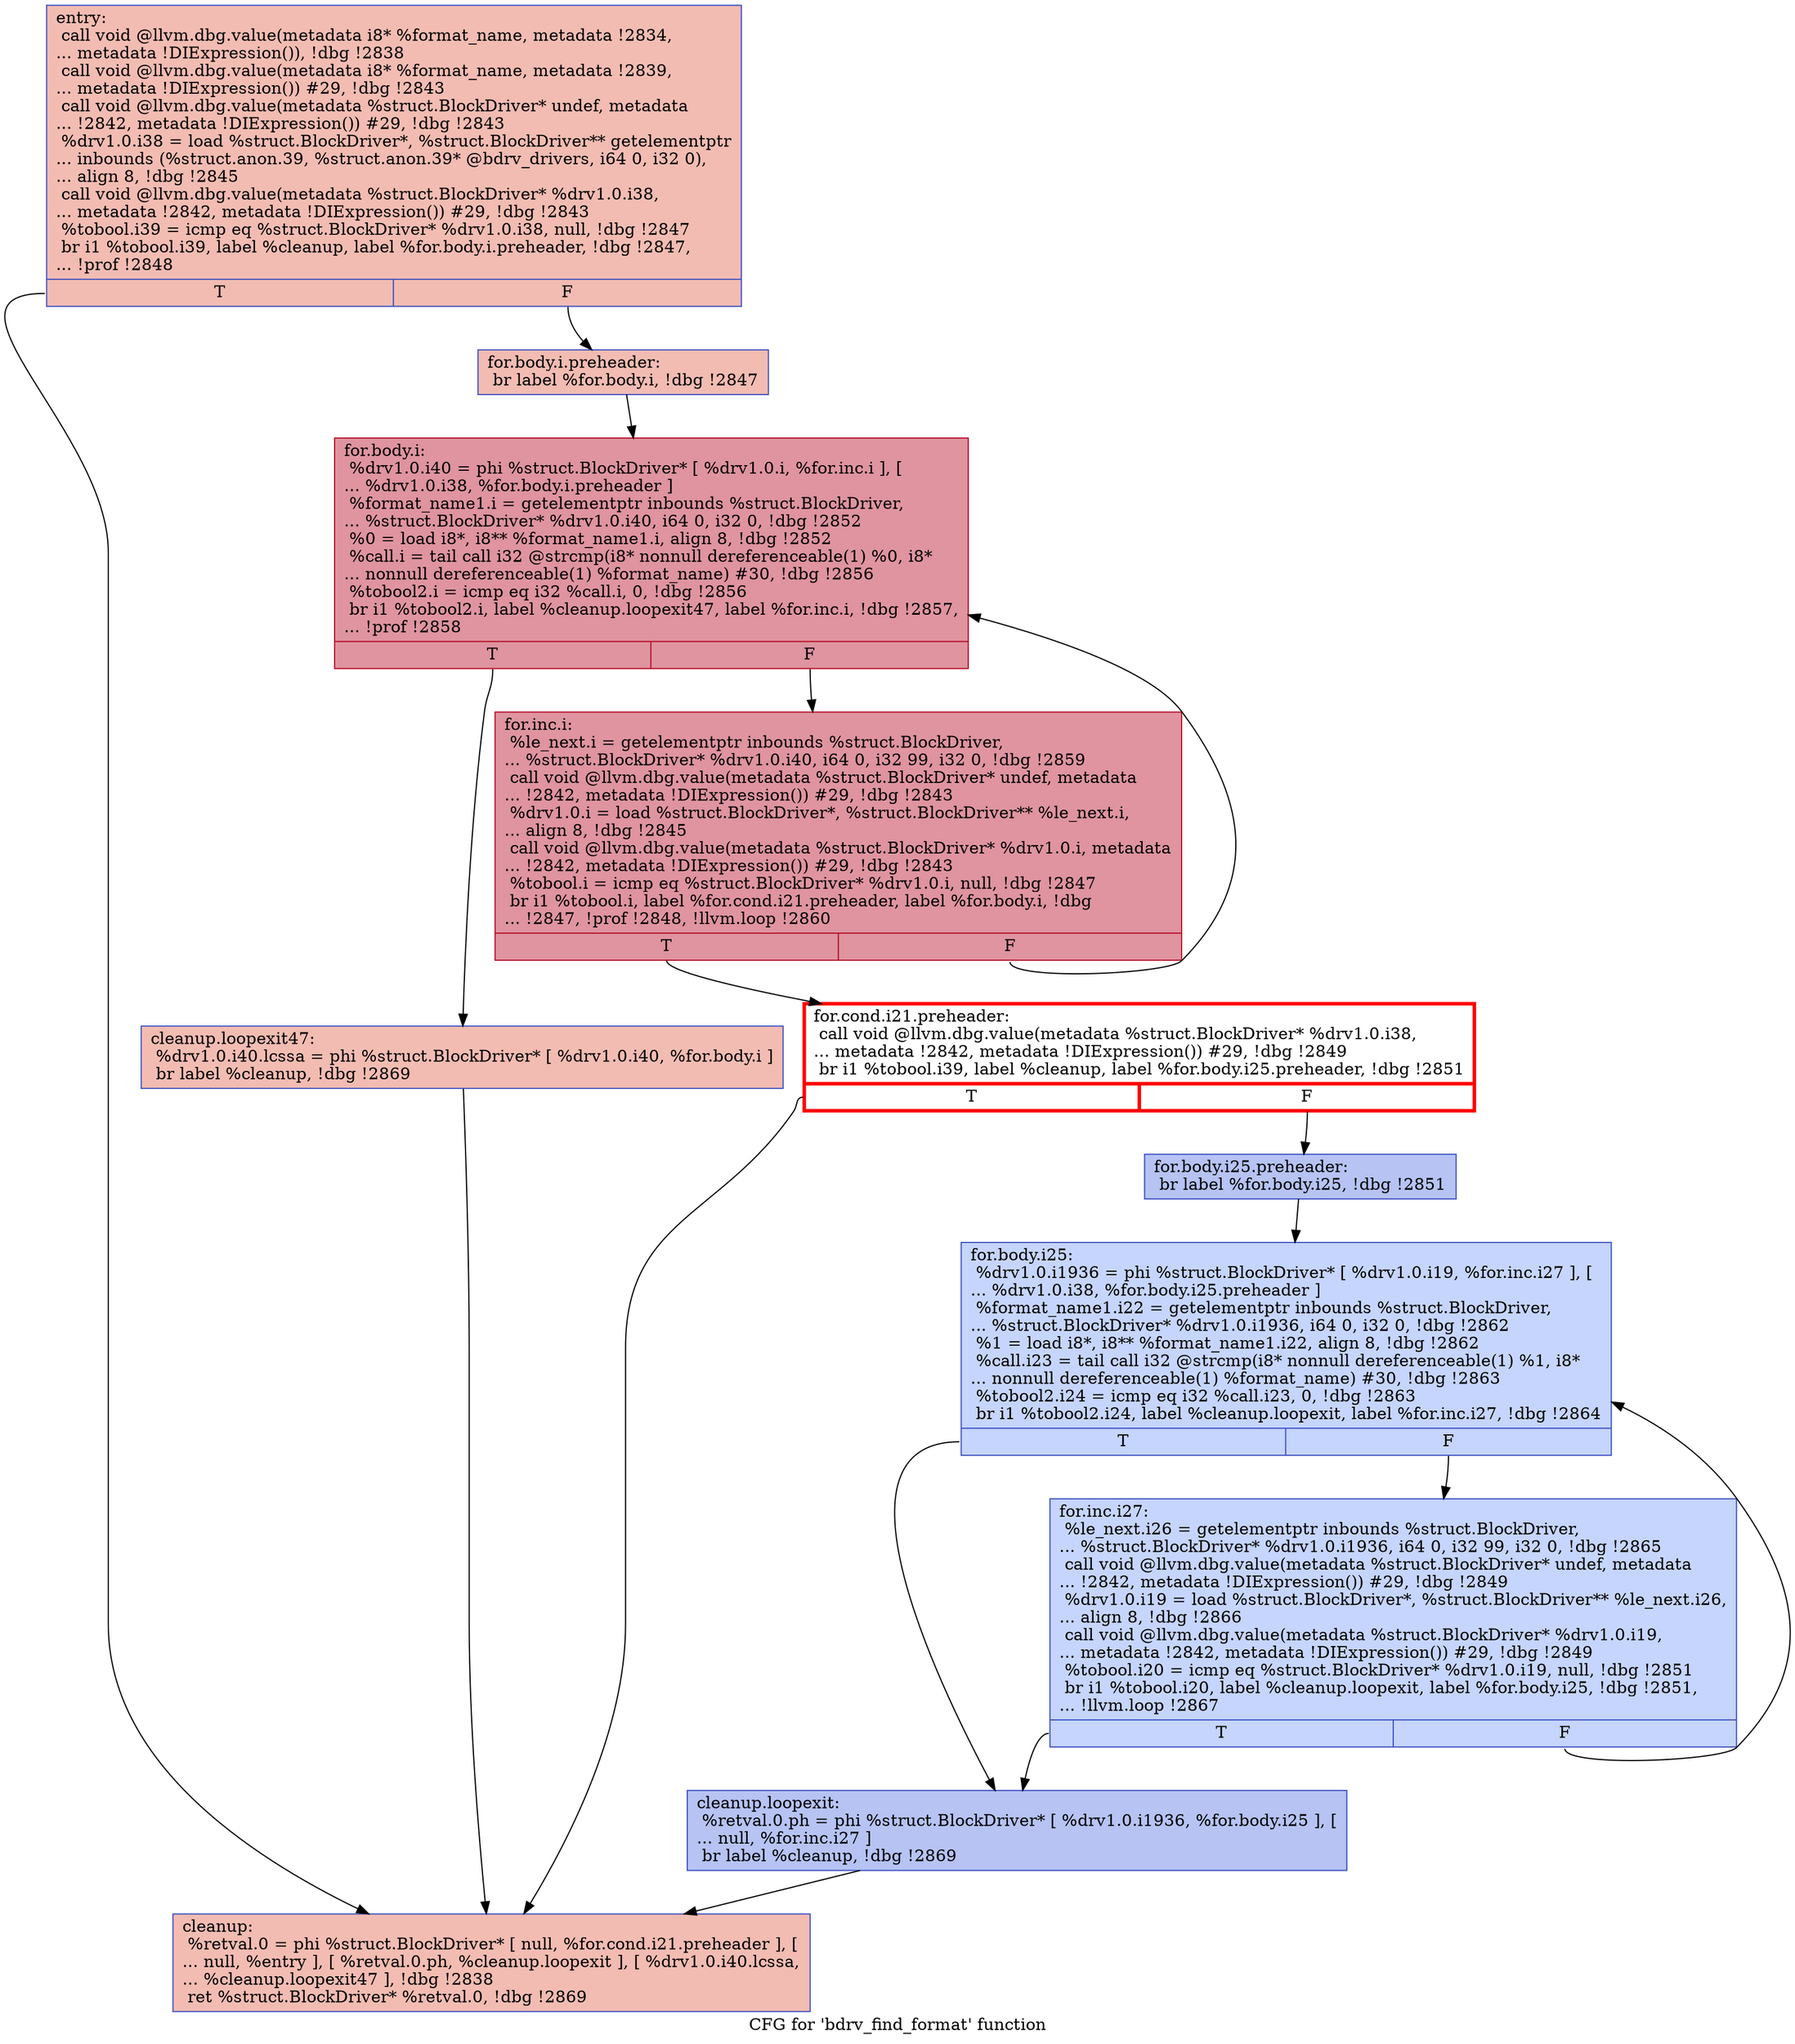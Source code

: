 digraph "CFG for 'bdrv_find_format' function" {
	label="CFG for 'bdrv_find_format' function";

	Node0x55906e10bdb0 [shape=record,color="#3d50c3ff", style=filled, fillcolor="#e1675170",label="{entry:\l  call void @llvm.dbg.value(metadata i8* %format_name, metadata !2834,\l... metadata !DIExpression()), !dbg !2838\l  call void @llvm.dbg.value(metadata i8* %format_name, metadata !2839,\l... metadata !DIExpression()) #29, !dbg !2843\l  call void @llvm.dbg.value(metadata %struct.BlockDriver* undef, metadata\l... !2842, metadata !DIExpression()) #29, !dbg !2843\l  %drv1.0.i38 = load %struct.BlockDriver*, %struct.BlockDriver** getelementptr\l... inbounds (%struct.anon.39, %struct.anon.39* @bdrv_drivers, i64 0, i32 0),\l... align 8, !dbg !2845\l  call void @llvm.dbg.value(metadata %struct.BlockDriver* %drv1.0.i38,\l... metadata !2842, metadata !DIExpression()) #29, !dbg !2843\l  %tobool.i39 = icmp eq %struct.BlockDriver* %drv1.0.i38, null, !dbg !2847\l  br i1 %tobool.i39, label %cleanup, label %for.body.i.preheader, !dbg !2847,\l... !prof !2848\l|{<s0>T|<s1>F}}"];
	Node0x55906e10bdb0:s0 -> Node0x55906e266140;
	Node0x55906e10bdb0:s1 -> Node0x55906e7c4ed0;
	Node0x55906e7c4ed0 [shape=record,color="#3d50c3ff", style=filled, fillcolor="#e1675170",label="{for.body.i.preheader:                             \l  br label %for.body.i, !dbg !2847\l}"];
	Node0x55906e7c4ed0 -> Node0x55906e4925d0;
	Node0x55906e6e2220 [shape=record,penwidth=3.0, color="red",label="{for.cond.i21.preheader:                           \l  call void @llvm.dbg.value(metadata %struct.BlockDriver* %drv1.0.i38,\l... metadata !2842, metadata !DIExpression()) #29, !dbg !2849\l  br i1 %tobool.i39, label %cleanup, label %for.body.i25.preheader, !dbg !2851\l|{<s0>T|<s1>F}}"];
	Node0x55906e6e2220:s0 -> Node0x55906e266140;
	Node0x55906e6e2220:s1 -> Node0x55906e3dd390;
	Node0x55906e3dd390 [shape=record,color="#3d50c3ff", style=filled, fillcolor="#5977e370",label="{for.body.i25.preheader:                           \l  br label %for.body.i25, !dbg !2851\l}"];
	Node0x55906e3dd390 -> Node0x55906e9da480;
	Node0x55906e4925d0 [shape=record,color="#b70d28ff", style=filled, fillcolor="#b70d2870",label="{for.body.i:                                       \l  %drv1.0.i40 = phi %struct.BlockDriver* [ %drv1.0.i, %for.inc.i ], [\l... %drv1.0.i38, %for.body.i.preheader ]\l  %format_name1.i = getelementptr inbounds %struct.BlockDriver,\l... %struct.BlockDriver* %drv1.0.i40, i64 0, i32 0, !dbg !2852\l  %0 = load i8*, i8** %format_name1.i, align 8, !dbg !2852\l  %call.i = tail call i32 @strcmp(i8* nonnull dereferenceable(1) %0, i8*\l... nonnull dereferenceable(1) %format_name) #30, !dbg !2856\l  %tobool2.i = icmp eq i32 %call.i, 0, !dbg !2856\l  br i1 %tobool2.i, label %cleanup.loopexit47, label %for.inc.i, !dbg !2857,\l... !prof !2858\l|{<s0>T|<s1>F}}"];
	Node0x55906e4925d0:s0 -> Node0x55906e26f6c0;
	Node0x55906e4925d0:s1 -> Node0x55906e664550;
	Node0x55906e664550 [shape=record,color="#b70d28ff", style=filled, fillcolor="#b70d2870",label="{for.inc.i:                                        \l  %le_next.i = getelementptr inbounds %struct.BlockDriver,\l... %struct.BlockDriver* %drv1.0.i40, i64 0, i32 99, i32 0, !dbg !2859\l  call void @llvm.dbg.value(metadata %struct.BlockDriver* undef, metadata\l... !2842, metadata !DIExpression()) #29, !dbg !2843\l  %drv1.0.i = load %struct.BlockDriver*, %struct.BlockDriver** %le_next.i,\l... align 8, !dbg !2845\l  call void @llvm.dbg.value(metadata %struct.BlockDriver* %drv1.0.i, metadata\l... !2842, metadata !DIExpression()) #29, !dbg !2843\l  %tobool.i = icmp eq %struct.BlockDriver* %drv1.0.i, null, !dbg !2847\l  br i1 %tobool.i, label %for.cond.i21.preheader, label %for.body.i, !dbg\l... !2847, !prof !2848, !llvm.loop !2860\l|{<s0>T|<s1>F}}"];
	Node0x55906e664550:s0 -> Node0x55906e6e2220;
	Node0x55906e664550:s1 -> Node0x55906e4925d0;
	Node0x55906e9da480 [shape=record,color="#3d50c3ff", style=filled, fillcolor="#7ea1fa70",label="{for.body.i25:                                     \l  %drv1.0.i1936 = phi %struct.BlockDriver* [ %drv1.0.i19, %for.inc.i27 ], [\l... %drv1.0.i38, %for.body.i25.preheader ]\l  %format_name1.i22 = getelementptr inbounds %struct.BlockDriver,\l... %struct.BlockDriver* %drv1.0.i1936, i64 0, i32 0, !dbg !2862\l  %1 = load i8*, i8** %format_name1.i22, align 8, !dbg !2862\l  %call.i23 = tail call i32 @strcmp(i8* nonnull dereferenceable(1) %1, i8*\l... nonnull dereferenceable(1) %format_name) #30, !dbg !2863\l  %tobool2.i24 = icmp eq i32 %call.i23, 0, !dbg !2863\l  br i1 %tobool2.i24, label %cleanup.loopexit, label %for.inc.i27, !dbg !2864\l|{<s0>T|<s1>F}}"];
	Node0x55906e9da480:s0 -> Node0x55906e70f6e0;
	Node0x55906e9da480:s1 -> Node0x55906e2b0b90;
	Node0x55906e2b0b90 [shape=record,color="#3d50c3ff", style=filled, fillcolor="#7ea1fa70",label="{for.inc.i27:                                      \l  %le_next.i26 = getelementptr inbounds %struct.BlockDriver,\l... %struct.BlockDriver* %drv1.0.i1936, i64 0, i32 99, i32 0, !dbg !2865\l  call void @llvm.dbg.value(metadata %struct.BlockDriver* undef, metadata\l... !2842, metadata !DIExpression()) #29, !dbg !2849\l  %drv1.0.i19 = load %struct.BlockDriver*, %struct.BlockDriver** %le_next.i26,\l... align 8, !dbg !2866\l  call void @llvm.dbg.value(metadata %struct.BlockDriver* %drv1.0.i19,\l... metadata !2842, metadata !DIExpression()) #29, !dbg !2849\l  %tobool.i20 = icmp eq %struct.BlockDriver* %drv1.0.i19, null, !dbg !2851\l  br i1 %tobool.i20, label %cleanup.loopexit, label %for.body.i25, !dbg !2851,\l... !llvm.loop !2867\l|{<s0>T|<s1>F}}"];
	Node0x55906e2b0b90:s0 -> Node0x55906e70f6e0;
	Node0x55906e2b0b90:s1 -> Node0x55906e9da480;
	Node0x55906e70f6e0 [shape=record,color="#3d50c3ff", style=filled, fillcolor="#5977e370",label="{cleanup.loopexit:                                 \l  %retval.0.ph = phi %struct.BlockDriver* [ %drv1.0.i1936, %for.body.i25 ], [\l... null, %for.inc.i27 ]\l  br label %cleanup, !dbg !2869\l}"];
	Node0x55906e70f6e0 -> Node0x55906e266140;
	Node0x55906e26f6c0 [shape=record,color="#3d50c3ff", style=filled, fillcolor="#e1675170",label="{cleanup.loopexit47:                               \l  %drv1.0.i40.lcssa = phi %struct.BlockDriver* [ %drv1.0.i40, %for.body.i ]\l  br label %cleanup, !dbg !2869\l}"];
	Node0x55906e26f6c0 -> Node0x55906e266140;
	Node0x55906e266140 [shape=record,color="#3d50c3ff", style=filled, fillcolor="#e1675170",label="{cleanup:                                          \l  %retval.0 = phi %struct.BlockDriver* [ null, %for.cond.i21.preheader ], [\l... null, %entry ], [ %retval.0.ph, %cleanup.loopexit ], [ %drv1.0.i40.lcssa,\l... %cleanup.loopexit47 ], !dbg !2838\l  ret %struct.BlockDriver* %retval.0, !dbg !2869\l}"];
}
